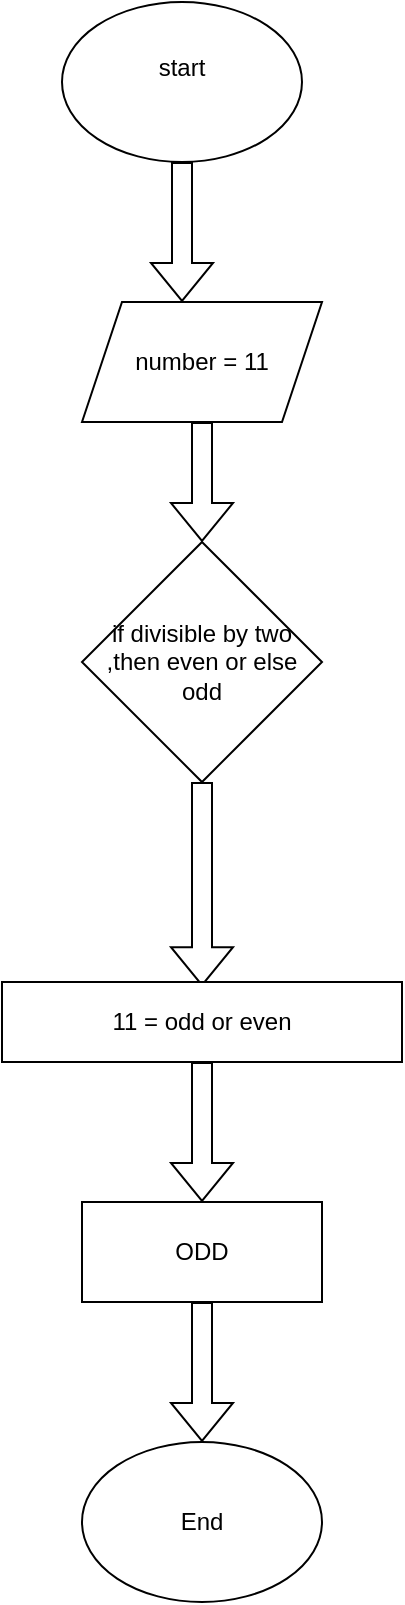 <mxfile version="26.2.14">
  <diagram name="Page-1" id="0qdHdh4P16Bx4E-8EY2k">
    <mxGraphModel dx="827" dy="475" grid="1" gridSize="10" guides="1" tooltips="1" connect="1" arrows="1" fold="1" page="1" pageScale="1" pageWidth="850" pageHeight="1100" math="0" shadow="0">
      <root>
        <mxCell id="0" />
        <mxCell id="1" parent="0" />
        <mxCell id="McrzQX9dSWZP8yZB0FMa-1" value="start&lt;div&gt;&lt;br&gt;&lt;/div&gt;" style="ellipse;whiteSpace=wrap;html=1;" vertex="1" parent="1">
          <mxGeometry x="320" y="20" width="120" height="80" as="geometry" />
        </mxCell>
        <mxCell id="McrzQX9dSWZP8yZB0FMa-2" value="" style="shape=flexArrow;endArrow=classic;html=1;rounded=0;exitX=0.5;exitY=1;exitDx=0;exitDy=0;" edge="1" parent="1" source="McrzQX9dSWZP8yZB0FMa-1">
          <mxGeometry width="50" height="50" relative="1" as="geometry">
            <mxPoint x="380" y="110" as="sourcePoint" />
            <mxPoint x="380" y="170" as="targetPoint" />
          </mxGeometry>
        </mxCell>
        <mxCell id="McrzQX9dSWZP8yZB0FMa-3" value="number = 11" style="shape=parallelogram;perimeter=parallelogramPerimeter;whiteSpace=wrap;html=1;fixedSize=1;" vertex="1" parent="1">
          <mxGeometry x="330" y="170" width="120" height="60" as="geometry" />
        </mxCell>
        <mxCell id="McrzQX9dSWZP8yZB0FMa-4" value="" style="shape=flexArrow;endArrow=classic;html=1;rounded=0;entryX=0.5;entryY=0;entryDx=0;entryDy=0;" edge="1" parent="1" target="McrzQX9dSWZP8yZB0FMa-5">
          <mxGeometry width="50" height="50" relative="1" as="geometry">
            <mxPoint x="390" y="230" as="sourcePoint" />
            <mxPoint x="390" y="310" as="targetPoint" />
          </mxGeometry>
        </mxCell>
        <mxCell id="McrzQX9dSWZP8yZB0FMa-5" value="if divisible by two ,then even or else odd" style="rhombus;whiteSpace=wrap;html=1;" vertex="1" parent="1">
          <mxGeometry x="330" y="290" width="120" height="120" as="geometry" />
        </mxCell>
        <mxCell id="McrzQX9dSWZP8yZB0FMa-11" value="" style="shape=flexArrow;endArrow=classic;html=1;rounded=0;exitX=0.5;exitY=1;exitDx=0;exitDy=0;" edge="1" parent="1" source="McrzQX9dSWZP8yZB0FMa-5">
          <mxGeometry width="50" height="50" relative="1" as="geometry">
            <mxPoint x="390" y="490" as="sourcePoint" />
            <mxPoint x="390" y="512.105" as="targetPoint" />
          </mxGeometry>
        </mxCell>
        <mxCell id="McrzQX9dSWZP8yZB0FMa-12" value="11 = odd or even" style="rounded=0;whiteSpace=wrap;html=1;" vertex="1" parent="1">
          <mxGeometry x="290" y="510" width="200" height="40" as="geometry" />
        </mxCell>
        <mxCell id="McrzQX9dSWZP8yZB0FMa-13" value="" style="shape=flexArrow;endArrow=classic;html=1;rounded=0;exitX=0.5;exitY=1;exitDx=0;exitDy=0;" edge="1" parent="1" source="McrzQX9dSWZP8yZB0FMa-12" target="McrzQX9dSWZP8yZB0FMa-14">
          <mxGeometry width="50" height="50" relative="1" as="geometry">
            <mxPoint x="375" y="630" as="sourcePoint" />
            <mxPoint x="390" y="620" as="targetPoint" />
          </mxGeometry>
        </mxCell>
        <mxCell id="McrzQX9dSWZP8yZB0FMa-14" value="ODD" style="rounded=0;whiteSpace=wrap;html=1;" vertex="1" parent="1">
          <mxGeometry x="330" y="620" width="120" height="50" as="geometry" />
        </mxCell>
        <mxCell id="McrzQX9dSWZP8yZB0FMa-15" value="" style="shape=flexArrow;endArrow=classic;html=1;rounded=0;exitX=0.5;exitY=1;exitDx=0;exitDy=0;" edge="1" parent="1" source="McrzQX9dSWZP8yZB0FMa-14" target="McrzQX9dSWZP8yZB0FMa-16">
          <mxGeometry width="50" height="50" relative="1" as="geometry">
            <mxPoint x="380" y="730" as="sourcePoint" />
            <mxPoint x="390" y="730" as="targetPoint" />
          </mxGeometry>
        </mxCell>
        <mxCell id="McrzQX9dSWZP8yZB0FMa-16" value="End" style="ellipse;whiteSpace=wrap;html=1;" vertex="1" parent="1">
          <mxGeometry x="330" y="740" width="120" height="80" as="geometry" />
        </mxCell>
      </root>
    </mxGraphModel>
  </diagram>
</mxfile>

